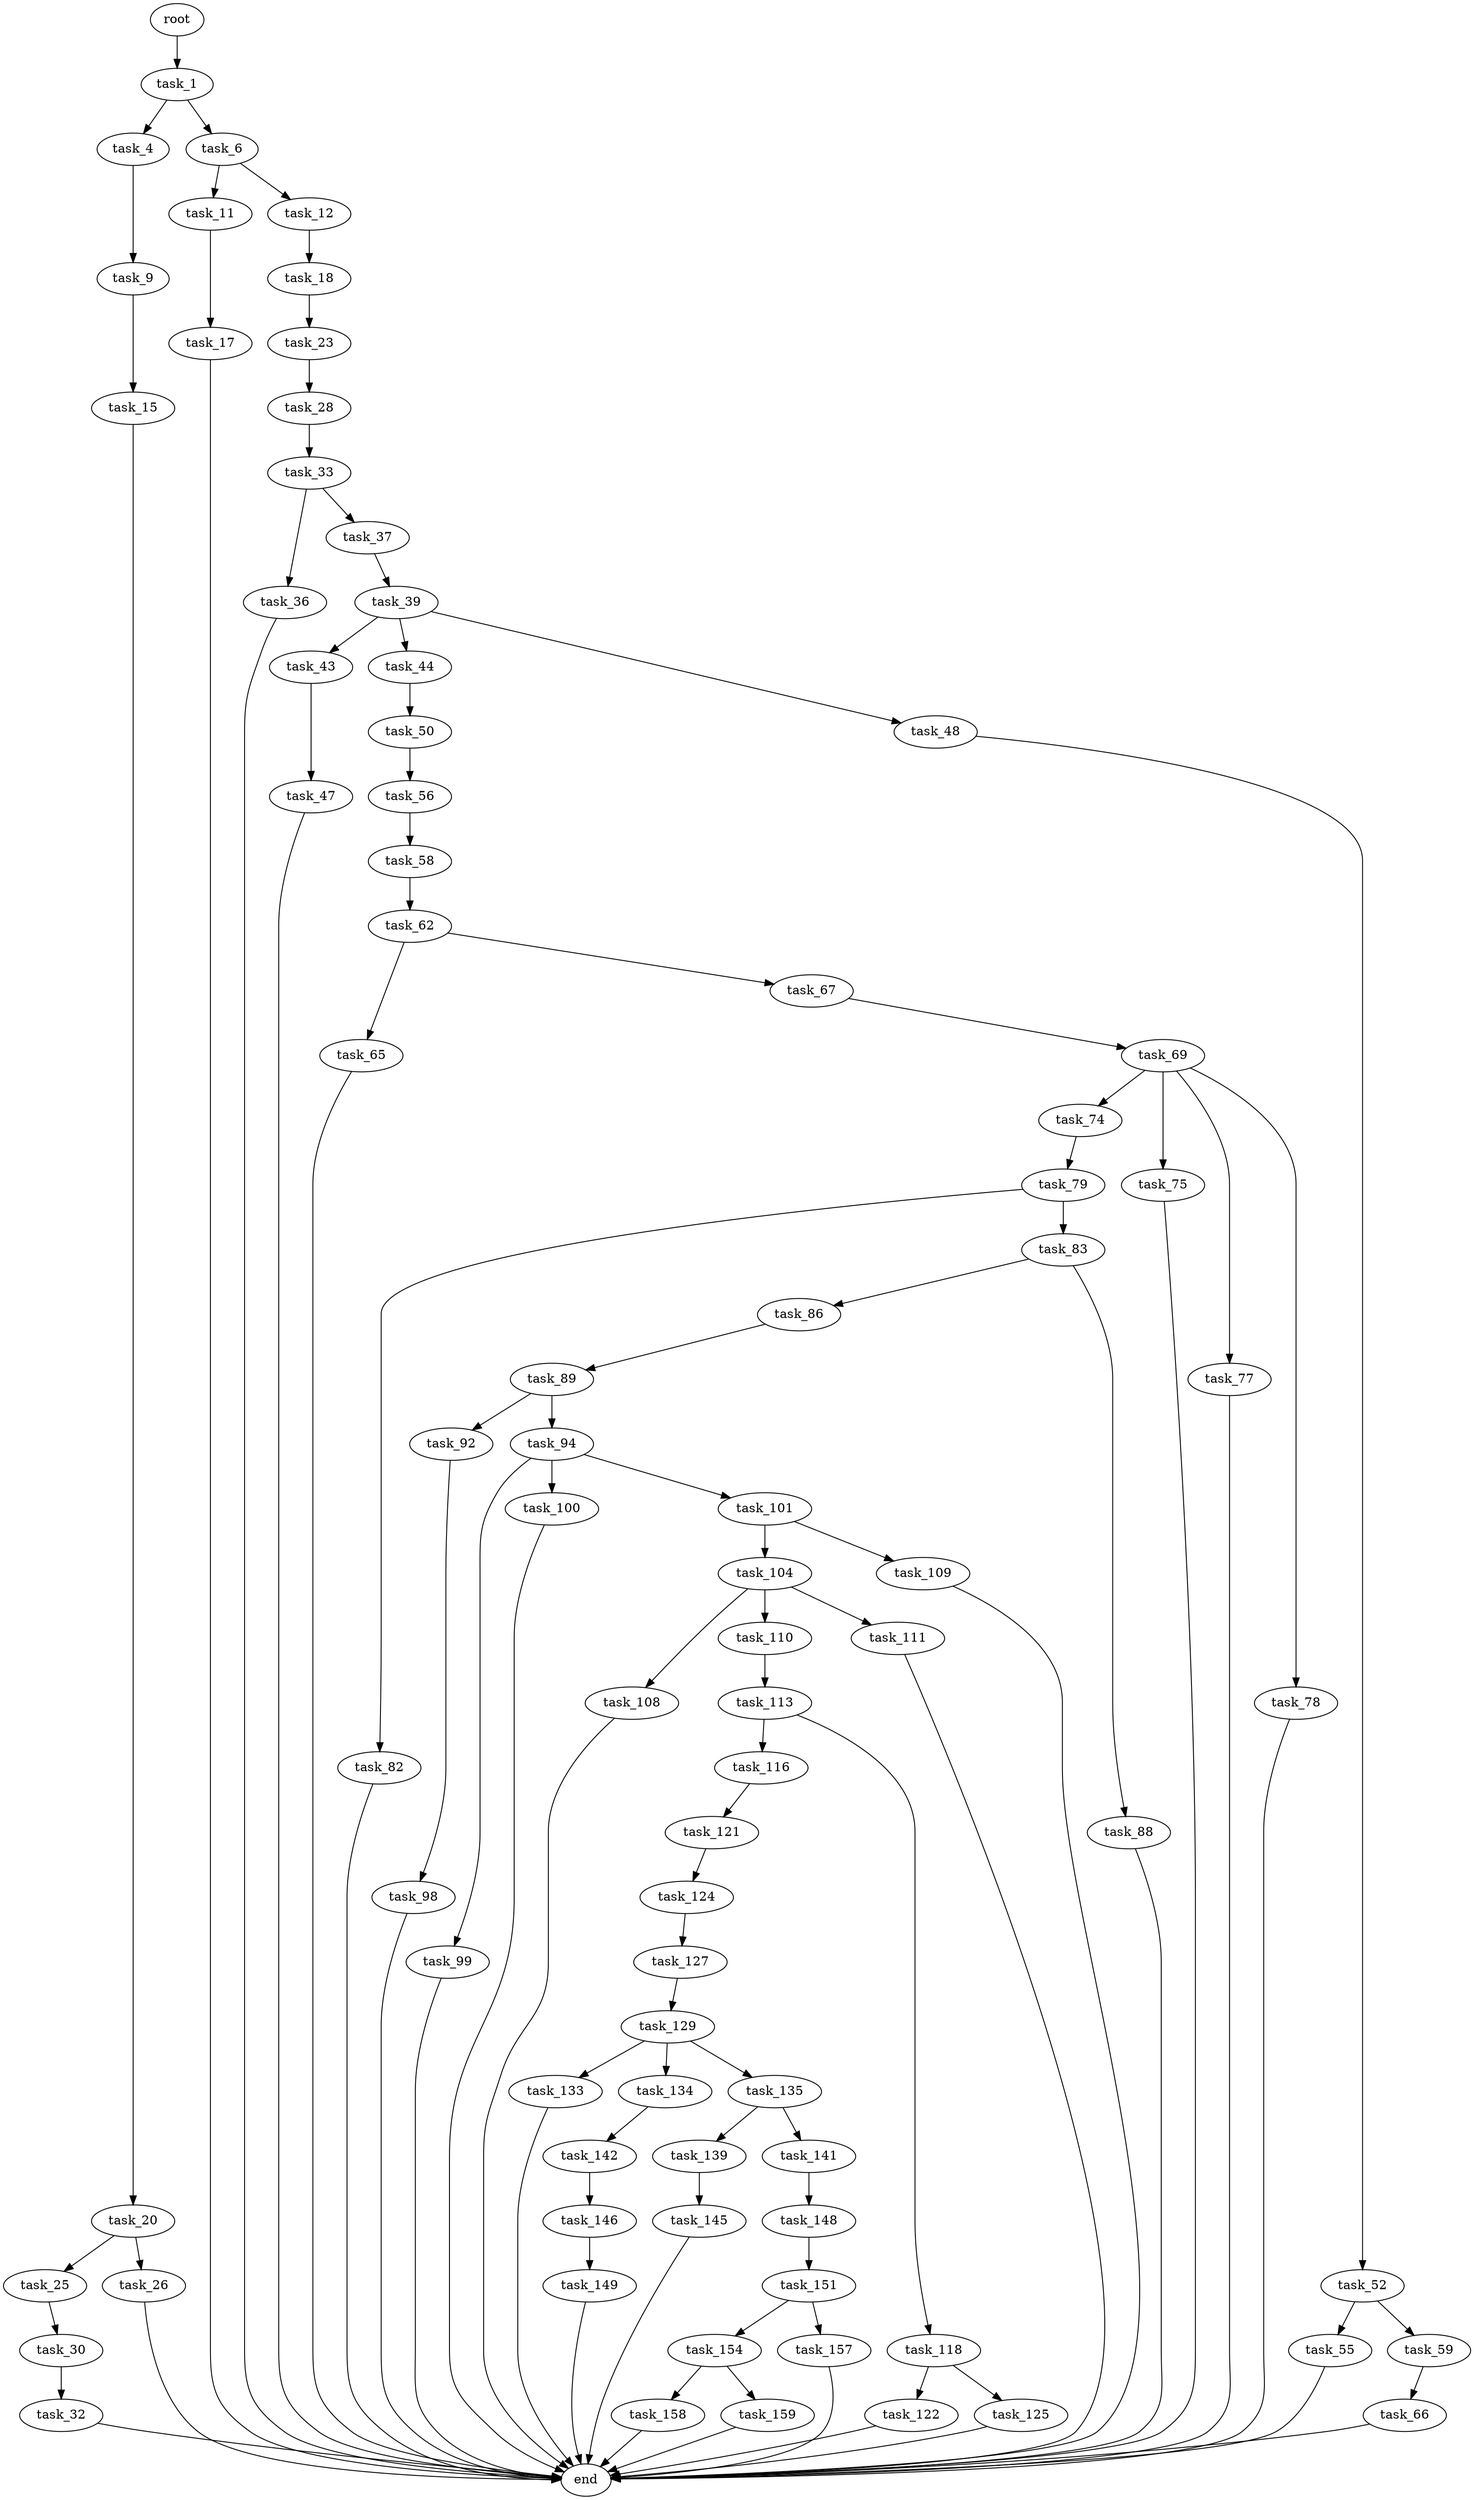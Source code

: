 digraph G {
  root [size="0.000000"];
  task_1 [size="39922189630.000000"];
  task_4 [size="195536334979.000000"];
  task_6 [size="626295461894.000000"];
  task_9 [size="36685496706.000000"];
  task_11 [size="68719476736.000000"];
  task_12 [size="931573837.000000"];
  task_15 [size="1073741824000.000000"];
  task_17 [size="26201722480.000000"];
  task_18 [size="83706761453.000000"];
  task_20 [size="253798174824.000000"];
  task_23 [size="68719476736.000000"];
  task_25 [size="10445048002.000000"];
  task_26 [size="3709736554.000000"];
  task_28 [size="18862149708.000000"];
  task_30 [size="512585543056.000000"];
  task_32 [size="68719476736.000000"];
  task_33 [size="68719476736.000000"];
  task_36 [size="28173845315.000000"];
  task_37 [size="373994645328.000000"];
  task_39 [size="549755813888.000000"];
  task_43 [size="1972945535.000000"];
  task_44 [size="549755813888.000000"];
  task_47 [size="368293445632.000000"];
  task_48 [size="16649867614.000000"];
  task_50 [size="531560210687.000000"];
  task_52 [size="20891086606.000000"];
  task_55 [size="35274793832.000000"];
  task_56 [size="11803085880.000000"];
  task_58 [size="3973482455.000000"];
  task_59 [size="56538096256.000000"];
  task_62 [size="153829340508.000000"];
  task_65 [size="9300904734.000000"];
  task_66 [size="20446273576.000000"];
  task_67 [size="4129806358.000000"];
  task_69 [size="31311372489.000000"];
  task_74 [size="886427877551.000000"];
  task_75 [size="436323259094.000000"];
  task_77 [size="231928233984.000000"];
  task_78 [size="549755813888.000000"];
  task_79 [size="19642165974.000000"];
  task_82 [size="2623234102.000000"];
  task_83 [size="549755813888.000000"];
  task_86 [size="5533091937.000000"];
  task_88 [size="782757789696.000000"];
  task_89 [size="135341557605.000000"];
  task_92 [size="20051097516.000000"];
  task_94 [size="368293445632.000000"];
  task_98 [size="68719476736.000000"];
  task_99 [size="134217728000.000000"];
  task_100 [size="204707266148.000000"];
  task_101 [size="9319957644.000000"];
  task_104 [size="1380201870120.000000"];
  task_108 [size="8589934592.000000"];
  task_109 [size="1311901168.000000"];
  task_110 [size="1314423250.000000"];
  task_111 [size="6770709804.000000"];
  task_113 [size="143249196619.000000"];
  task_116 [size="16479274874.000000"];
  task_118 [size="33351301548.000000"];
  task_121 [size="46892557971.000000"];
  task_122 [size="90544376950.000000"];
  task_124 [size="231928233984.000000"];
  task_125 [size="1322566726616.000000"];
  task_127 [size="549755813888.000000"];
  task_129 [size="403204472387.000000"];
  task_133 [size="1073741824000.000000"];
  task_134 [size="824649588.000000"];
  task_135 [size="3273254808.000000"];
  task_139 [size="21574003726.000000"];
  task_141 [size="549755813888.000000"];
  task_142 [size="14516116805.000000"];
  task_145 [size="127941839004.000000"];
  task_146 [size="68719476736.000000"];
  task_148 [size="1725179767.000000"];
  task_149 [size="27843533519.000000"];
  task_151 [size="46888768452.000000"];
  task_154 [size="134217728000.000000"];
  task_157 [size="9487446154.000000"];
  task_158 [size="604545052.000000"];
  task_159 [size="782757789696.000000"];
  end [size="0.000000"];

  root -> task_1 [size="1.000000"];
  task_1 -> task_4 [size="75497472.000000"];
  task_1 -> task_6 [size="75497472.000000"];
  task_4 -> task_9 [size="134217728.000000"];
  task_6 -> task_11 [size="536870912.000000"];
  task_6 -> task_12 [size="536870912.000000"];
  task_9 -> task_15 [size="33554432.000000"];
  task_11 -> task_17 [size="134217728.000000"];
  task_12 -> task_18 [size="33554432.000000"];
  task_15 -> task_20 [size="838860800.000000"];
  task_17 -> end [size="1.000000"];
  task_18 -> task_23 [size="75497472.000000"];
  task_20 -> task_25 [size="536870912.000000"];
  task_20 -> task_26 [size="536870912.000000"];
  task_23 -> task_28 [size="134217728.000000"];
  task_25 -> task_30 [size="679477248.000000"];
  task_26 -> end [size="1.000000"];
  task_28 -> task_33 [size="679477248.000000"];
  task_30 -> task_32 [size="411041792.000000"];
  task_32 -> end [size="1.000000"];
  task_33 -> task_36 [size="134217728.000000"];
  task_33 -> task_37 [size="134217728.000000"];
  task_36 -> end [size="1.000000"];
  task_37 -> task_39 [size="536870912.000000"];
  task_39 -> task_43 [size="536870912.000000"];
  task_39 -> task_44 [size="536870912.000000"];
  task_39 -> task_48 [size="536870912.000000"];
  task_43 -> task_47 [size="75497472.000000"];
  task_44 -> task_50 [size="536870912.000000"];
  task_47 -> end [size="1.000000"];
  task_48 -> task_52 [size="301989888.000000"];
  task_50 -> task_56 [size="411041792.000000"];
  task_52 -> task_55 [size="411041792.000000"];
  task_52 -> task_59 [size="411041792.000000"];
  task_55 -> end [size="1.000000"];
  task_56 -> task_58 [size="536870912.000000"];
  task_58 -> task_62 [size="411041792.000000"];
  task_59 -> task_66 [size="209715200.000000"];
  task_62 -> task_65 [size="209715200.000000"];
  task_62 -> task_67 [size="209715200.000000"];
  task_65 -> end [size="1.000000"];
  task_66 -> end [size="1.000000"];
  task_67 -> task_69 [size="301989888.000000"];
  task_69 -> task_74 [size="536870912.000000"];
  task_69 -> task_75 [size="536870912.000000"];
  task_69 -> task_77 [size="536870912.000000"];
  task_69 -> task_78 [size="536870912.000000"];
  task_74 -> task_79 [size="679477248.000000"];
  task_75 -> end [size="1.000000"];
  task_77 -> end [size="1.000000"];
  task_78 -> end [size="1.000000"];
  task_79 -> task_82 [size="838860800.000000"];
  task_79 -> task_83 [size="838860800.000000"];
  task_82 -> end [size="1.000000"];
  task_83 -> task_86 [size="536870912.000000"];
  task_83 -> task_88 [size="536870912.000000"];
  task_86 -> task_89 [size="301989888.000000"];
  task_88 -> end [size="1.000000"];
  task_89 -> task_92 [size="134217728.000000"];
  task_89 -> task_94 [size="134217728.000000"];
  task_92 -> task_98 [size="33554432.000000"];
  task_94 -> task_99 [size="411041792.000000"];
  task_94 -> task_100 [size="411041792.000000"];
  task_94 -> task_101 [size="411041792.000000"];
  task_98 -> end [size="1.000000"];
  task_99 -> end [size="1.000000"];
  task_100 -> end [size="1.000000"];
  task_101 -> task_104 [size="301989888.000000"];
  task_101 -> task_109 [size="301989888.000000"];
  task_104 -> task_108 [size="838860800.000000"];
  task_104 -> task_110 [size="838860800.000000"];
  task_104 -> task_111 [size="838860800.000000"];
  task_108 -> end [size="1.000000"];
  task_109 -> end [size="1.000000"];
  task_110 -> task_113 [size="33554432.000000"];
  task_111 -> end [size="1.000000"];
  task_113 -> task_116 [size="411041792.000000"];
  task_113 -> task_118 [size="411041792.000000"];
  task_116 -> task_121 [size="75497472.000000"];
  task_118 -> task_122 [size="536870912.000000"];
  task_118 -> task_125 [size="536870912.000000"];
  task_121 -> task_124 [size="838860800.000000"];
  task_122 -> end [size="1.000000"];
  task_124 -> task_127 [size="301989888.000000"];
  task_125 -> end [size="1.000000"];
  task_127 -> task_129 [size="536870912.000000"];
  task_129 -> task_133 [size="411041792.000000"];
  task_129 -> task_134 [size="411041792.000000"];
  task_129 -> task_135 [size="411041792.000000"];
  task_133 -> end [size="1.000000"];
  task_134 -> task_142 [size="33554432.000000"];
  task_135 -> task_139 [size="75497472.000000"];
  task_135 -> task_141 [size="75497472.000000"];
  task_139 -> task_145 [size="679477248.000000"];
  task_141 -> task_148 [size="536870912.000000"];
  task_142 -> task_146 [size="679477248.000000"];
  task_145 -> end [size="1.000000"];
  task_146 -> task_149 [size="134217728.000000"];
  task_148 -> task_151 [size="75497472.000000"];
  task_149 -> end [size="1.000000"];
  task_151 -> task_154 [size="33554432.000000"];
  task_151 -> task_157 [size="33554432.000000"];
  task_154 -> task_158 [size="209715200.000000"];
  task_154 -> task_159 [size="209715200.000000"];
  task_157 -> end [size="1.000000"];
  task_158 -> end [size="1.000000"];
  task_159 -> end [size="1.000000"];
}
